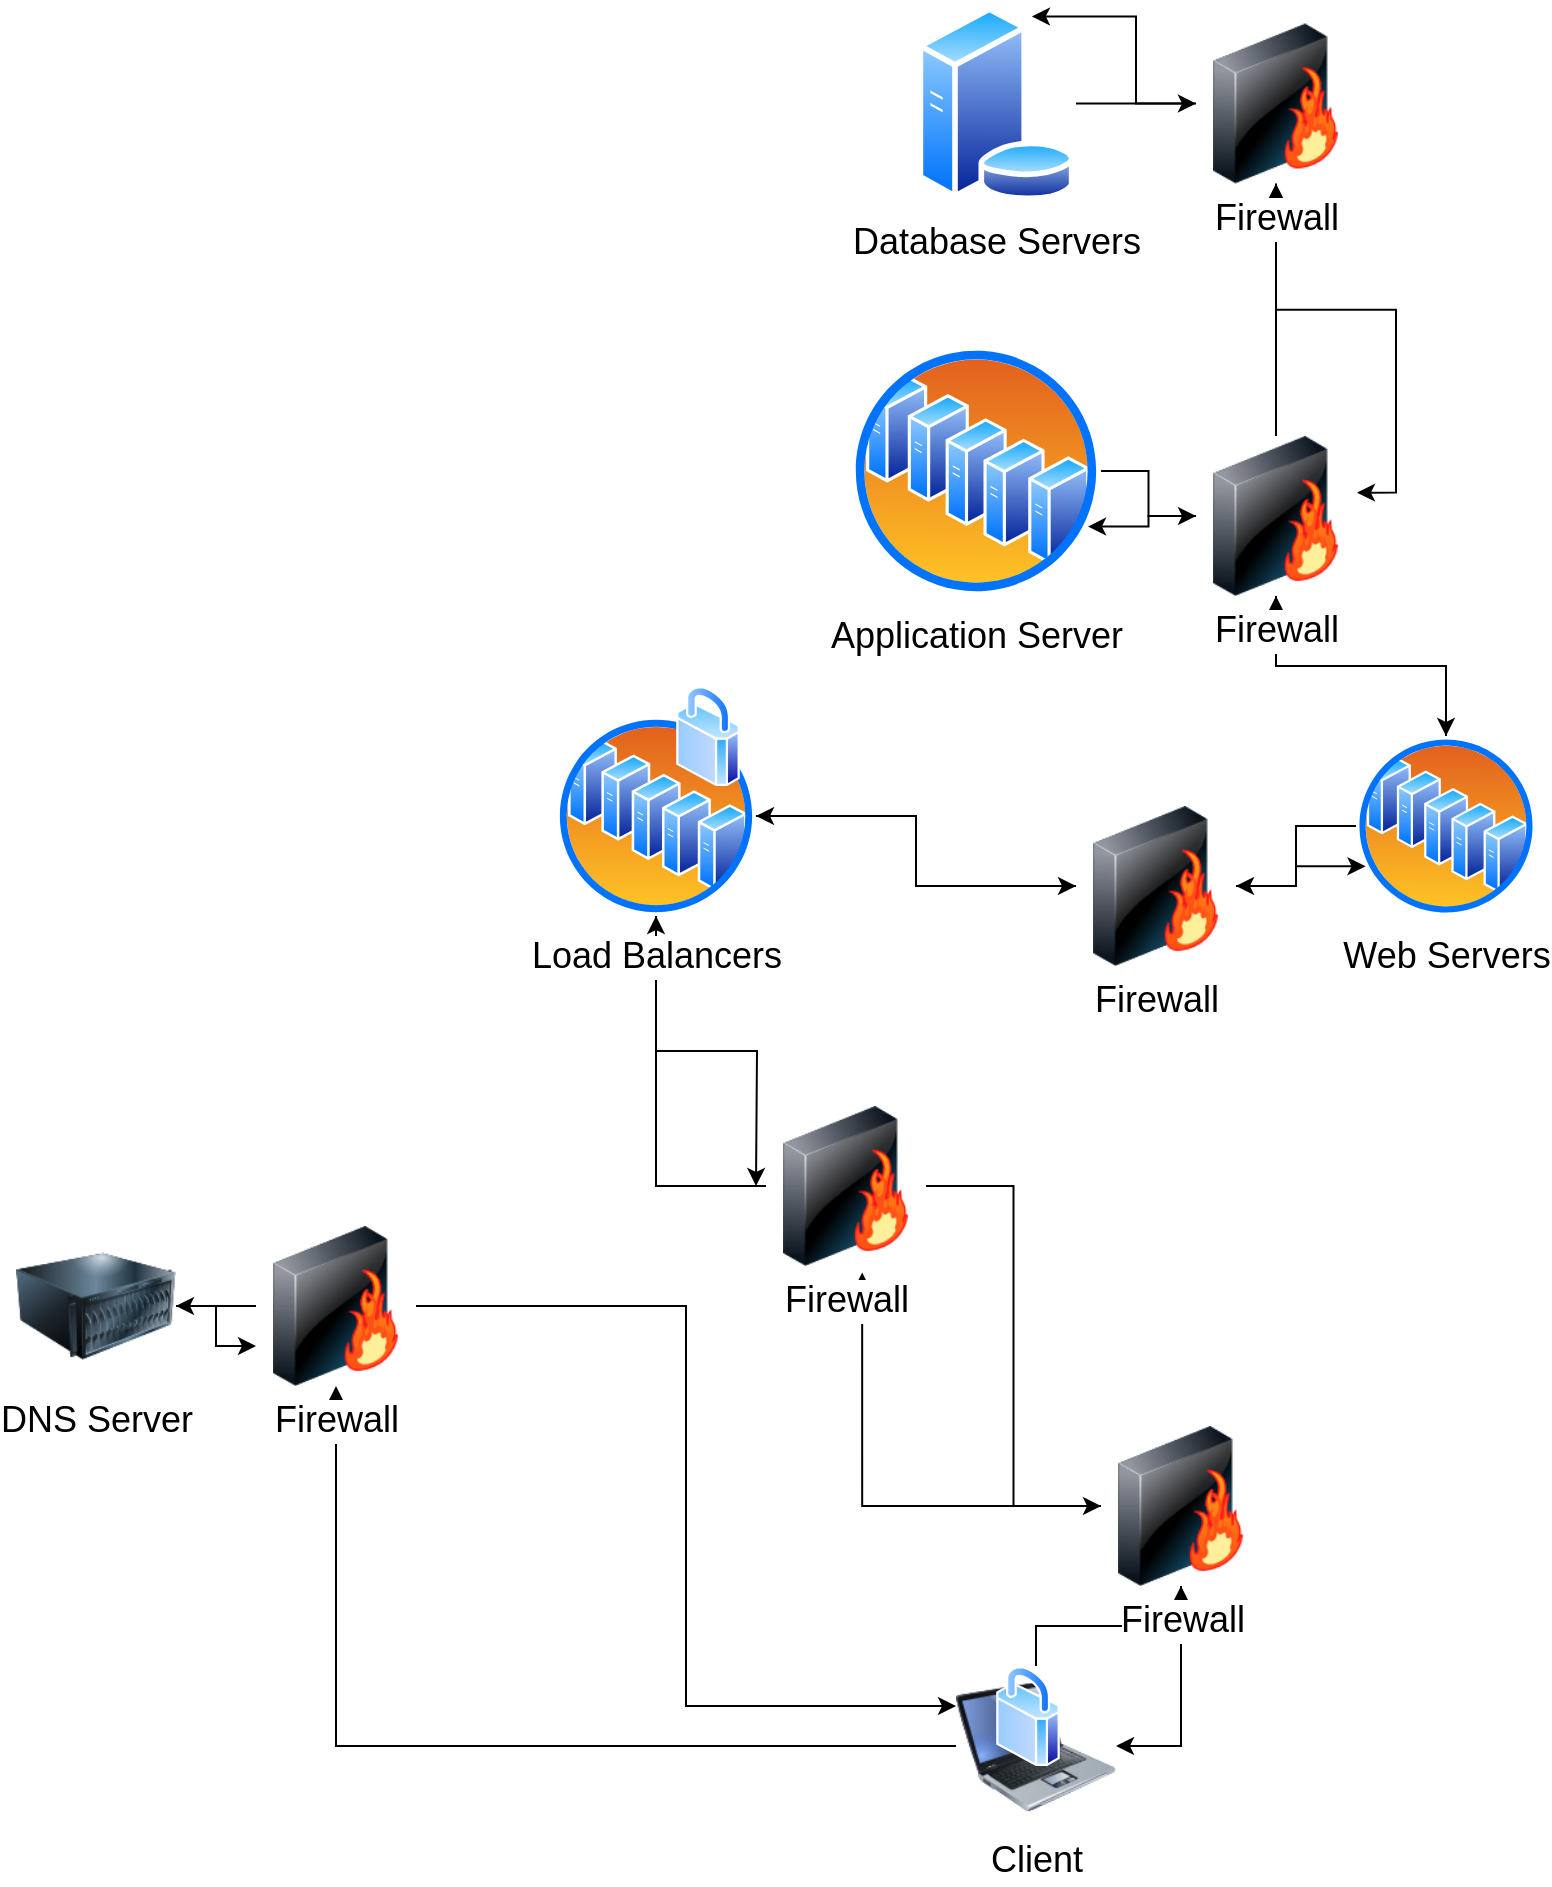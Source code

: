 <mxfile version="20.4.0" type="github">
  <diagram id="JX267tmkFyanEfetOF3x" name="Page-1">
    <mxGraphModel dx="936" dy="582" grid="1" gridSize="10" guides="1" tooltips="1" connect="1" arrows="1" fold="1" page="1" pageScale="1" pageWidth="850" pageHeight="1100" math="0" shadow="0">
      <root>
        <mxCell id="0" />
        <mxCell id="1" parent="0" />
        <mxCell id="OCpMYhBF6vP6gSi63RK3-14" style="edgeStyle=orthogonalEdgeStyle;rounded=0;orthogonalLoop=1;jettySize=auto;html=1;fontSize=18;" edge="1" parent="1" source="fUVvN42I4j-7IPn_Yf2B-1" target="fUVvN42I4j-7IPn_Yf2B-4">
          <mxGeometry relative="1" as="geometry" />
        </mxCell>
        <mxCell id="OCpMYhBF6vP6gSi63RK3-18" style="edgeStyle=orthogonalEdgeStyle;rounded=0;orthogonalLoop=1;jettySize=auto;html=1;fontSize=18;" edge="1" parent="1" source="fUVvN42I4j-7IPn_Yf2B-1" target="fUVvN42I4j-7IPn_Yf2B-3">
          <mxGeometry relative="1" as="geometry" />
        </mxCell>
        <mxCell id="fUVvN42I4j-7IPn_Yf2B-1" value="&lt;font style=&quot;font-size: 18px;&quot;&gt;Client&lt;/font&gt;" style="image;html=1;image=img/lib/clip_art/computers/Laptop_128x128.png" parent="1" vertex="1">
          <mxGeometry x="480" y="840" width="80" height="80" as="geometry" />
        </mxCell>
        <mxCell id="OCpMYhBF6vP6gSi63RK3-16" style="edgeStyle=orthogonalEdgeStyle;rounded=0;orthogonalLoop=1;jettySize=auto;html=1;entryX=0;entryY=0.75;entryDx=0;entryDy=0;fontSize=18;" edge="1" parent="1" source="fUVvN42I4j-7IPn_Yf2B-2" target="fUVvN42I4j-7IPn_Yf2B-4">
          <mxGeometry relative="1" as="geometry" />
        </mxCell>
        <mxCell id="fUVvN42I4j-7IPn_Yf2B-2" value="&lt;font style=&quot;font-size: 18px;&quot;&gt;DNS Server&lt;/font&gt;" style="image;html=1;image=img/lib/clip_art/computers/Server_128x128.png" parent="1" vertex="1">
          <mxGeometry x="10" y="620" width="80" height="80" as="geometry" />
        </mxCell>
        <mxCell id="OCpMYhBF6vP6gSi63RK3-19" style="edgeStyle=orthogonalEdgeStyle;rounded=0;orthogonalLoop=1;jettySize=auto;html=1;entryX=0.601;entryY=1.041;entryDx=0;entryDy=0;entryPerimeter=0;fontSize=18;" edge="1" parent="1" source="fUVvN42I4j-7IPn_Yf2B-3" target="fUVvN42I4j-7IPn_Yf2B-10">
          <mxGeometry relative="1" as="geometry" />
        </mxCell>
        <mxCell id="OCpMYhBF6vP6gSi63RK3-42" style="edgeStyle=orthogonalEdgeStyle;rounded=0;orthogonalLoop=1;jettySize=auto;html=1;entryX=1;entryY=0.5;entryDx=0;entryDy=0;fontSize=18;" edge="1" parent="1" source="fUVvN42I4j-7IPn_Yf2B-3" target="fUVvN42I4j-7IPn_Yf2B-1">
          <mxGeometry relative="1" as="geometry" />
        </mxCell>
        <mxCell id="fUVvN42I4j-7IPn_Yf2B-3" value="&lt;font style=&quot;font-size: 18px;&quot;&gt;Firewall&lt;/font&gt;" style="image;html=1;image=img/lib/clip_art/networking/Firewall-page1_128x128.png" parent="1" vertex="1">
          <mxGeometry x="552.5" y="720" width="80" height="80" as="geometry" />
        </mxCell>
        <mxCell id="OCpMYhBF6vP6gSi63RK3-15" style="edgeStyle=orthogonalEdgeStyle;rounded=0;orthogonalLoop=1;jettySize=auto;html=1;exitX=0;exitY=0.5;exitDx=0;exitDy=0;fontSize=18;" edge="1" parent="1" source="fUVvN42I4j-7IPn_Yf2B-4" target="fUVvN42I4j-7IPn_Yf2B-2">
          <mxGeometry relative="1" as="geometry" />
        </mxCell>
        <mxCell id="OCpMYhBF6vP6gSi63RK3-17" style="edgeStyle=orthogonalEdgeStyle;rounded=0;orthogonalLoop=1;jettySize=auto;html=1;entryX=0;entryY=0.25;entryDx=0;entryDy=0;fontSize=18;" edge="1" parent="1" source="fUVvN42I4j-7IPn_Yf2B-4" target="fUVvN42I4j-7IPn_Yf2B-1">
          <mxGeometry relative="1" as="geometry" />
        </mxCell>
        <mxCell id="fUVvN42I4j-7IPn_Yf2B-4" value="&lt;font style=&quot;font-size: 18px;&quot;&gt;Firewall&lt;/font&gt;" style="image;html=1;image=img/lib/clip_art/networking/Firewall-page1_128x128.png" parent="1" vertex="1">
          <mxGeometry x="130" y="620" width="80" height="80" as="geometry" />
        </mxCell>
        <mxCell id="OCpMYhBF6vP6gSi63RK3-20" style="edgeStyle=orthogonalEdgeStyle;rounded=0;orthogonalLoop=1;jettySize=auto;html=1;fontSize=18;" edge="1" parent="1" source="fUVvN42I4j-7IPn_Yf2B-10" target="fUVvN42I4j-7IPn_Yf2B-13">
          <mxGeometry relative="1" as="geometry" />
        </mxCell>
        <mxCell id="OCpMYhBF6vP6gSi63RK3-38" style="edgeStyle=orthogonalEdgeStyle;rounded=0;orthogonalLoop=1;jettySize=auto;html=1;entryX=0;entryY=0.5;entryDx=0;entryDy=0;fontSize=18;" edge="1" parent="1" source="fUVvN42I4j-7IPn_Yf2B-10" target="fUVvN42I4j-7IPn_Yf2B-3">
          <mxGeometry relative="1" as="geometry" />
        </mxCell>
        <mxCell id="fUVvN42I4j-7IPn_Yf2B-10" value="&lt;font style=&quot;font-size: 18px;&quot;&gt;Firewall&lt;/font&gt;" style="image;html=1;image=img/lib/clip_art/networking/Firewall-page1_128x128.png" parent="1" vertex="1">
          <mxGeometry x="385" y="560" width="80" height="80" as="geometry" />
        </mxCell>
        <mxCell id="OCpMYhBF6vP6gSi63RK3-23" style="edgeStyle=orthogonalEdgeStyle;rounded=0;orthogonalLoop=1;jettySize=auto;html=1;fontSize=18;" edge="1" parent="1" source="fUVvN42I4j-7IPn_Yf2B-12" target="OCpMYhBF6vP6gSi63RK3-8">
          <mxGeometry relative="1" as="geometry" />
        </mxCell>
        <mxCell id="OCpMYhBF6vP6gSi63RK3-35" style="edgeStyle=orthogonalEdgeStyle;rounded=0;orthogonalLoop=1;jettySize=auto;html=1;fontSize=18;" edge="1" parent="1" source="fUVvN42I4j-7IPn_Yf2B-12" target="OCpMYhBF6vP6gSi63RK3-7">
          <mxGeometry relative="1" as="geometry" />
        </mxCell>
        <mxCell id="fUVvN42I4j-7IPn_Yf2B-12" value="&lt;font style=&quot;font-size: 18px;&quot;&gt;Web Servers&lt;/font&gt;" style="aspect=fixed;perimeter=ellipsePerimeter;html=1;align=center;shadow=0;dashed=0;spacingTop=3;image;image=img/lib/active_directory/server_farm.svg;" parent="1" vertex="1">
          <mxGeometry x="680" y="375" width="90" height="90" as="geometry" />
        </mxCell>
        <mxCell id="OCpMYhBF6vP6gSi63RK3-21" style="edgeStyle=orthogonalEdgeStyle;rounded=0;orthogonalLoop=1;jettySize=auto;html=1;fontSize=18;" edge="1" parent="1" source="fUVvN42I4j-7IPn_Yf2B-13" target="OCpMYhBF6vP6gSi63RK3-7">
          <mxGeometry relative="1" as="geometry" />
        </mxCell>
        <mxCell id="OCpMYhBF6vP6gSi63RK3-37" style="edgeStyle=orthogonalEdgeStyle;rounded=0;orthogonalLoop=1;jettySize=auto;html=1;fontSize=18;" edge="1" parent="1" source="fUVvN42I4j-7IPn_Yf2B-13">
          <mxGeometry relative="1" as="geometry">
            <mxPoint x="380" y="600" as="targetPoint" />
          </mxGeometry>
        </mxCell>
        <mxCell id="fUVvN42I4j-7IPn_Yf2B-13" value="&lt;font style=&quot;font-size: 18px;&quot;&gt;Load Balancers&lt;/font&gt;" style="aspect=fixed;perimeter=ellipsePerimeter;html=1;align=center;shadow=0;dashed=0;spacingTop=3;image;image=img/lib/active_directory/server_farm.svg;" parent="1" vertex="1">
          <mxGeometry x="280" y="365" width="100" height="100" as="geometry" />
        </mxCell>
        <mxCell id="OCpMYhBF6vP6gSi63RK3-30" style="edgeStyle=orthogonalEdgeStyle;rounded=0;orthogonalLoop=1;jettySize=auto;html=1;fontSize=18;" edge="1" parent="1" source="fUVvN42I4j-7IPn_Yf2B-14" target="OCpMYhBF6vP6gSi63RK3-9">
          <mxGeometry relative="1" as="geometry" />
        </mxCell>
        <mxCell id="fUVvN42I4j-7IPn_Yf2B-14" value="&lt;font style=&quot;font-size: 18px;&quot;&gt;Database Servers&lt;/font&gt;" style="aspect=fixed;perimeter=ellipsePerimeter;html=1;align=center;shadow=0;dashed=0;spacingTop=3;image;image=img/lib/active_directory/database_server.svg;" parent="1" vertex="1">
          <mxGeometry x="460" y="10" width="80" height="97.56" as="geometry" />
        </mxCell>
        <mxCell id="OCpMYhBF6vP6gSi63RK3-34" style="edgeStyle=orthogonalEdgeStyle;rounded=0;orthogonalLoop=1;jettySize=auto;html=1;fontSize=18;" edge="1" parent="1" source="OCpMYhBF6vP6gSi63RK3-5" target="OCpMYhBF6vP6gSi63RK3-8">
          <mxGeometry relative="1" as="geometry" />
        </mxCell>
        <mxCell id="OCpMYhBF6vP6gSi63RK3-5" value="&lt;font style=&quot;font-size: 18px;&quot;&gt;Application Server&lt;/font&gt;" style="aspect=fixed;perimeter=ellipsePerimeter;html=1;align=center;shadow=0;dashed=0;spacingTop=3;image;image=img/lib/active_directory/server_farm.svg;" vertex="1" parent="1">
          <mxGeometry x="427.5" y="180" width="125" height="125" as="geometry" />
        </mxCell>
        <mxCell id="OCpMYhBF6vP6gSi63RK3-22" style="edgeStyle=orthogonalEdgeStyle;rounded=0;orthogonalLoop=1;jettySize=auto;html=1;exitX=1;exitY=0.5;exitDx=0;exitDy=0;entryX=0;entryY=0.75;entryDx=0;entryDy=0;fontSize=18;" edge="1" parent="1" source="OCpMYhBF6vP6gSi63RK3-7" target="fUVvN42I4j-7IPn_Yf2B-12">
          <mxGeometry relative="1" as="geometry" />
        </mxCell>
        <mxCell id="OCpMYhBF6vP6gSi63RK3-36" style="edgeStyle=orthogonalEdgeStyle;rounded=0;orthogonalLoop=1;jettySize=auto;html=1;entryX=1;entryY=0.5;entryDx=0;entryDy=0;fontSize=18;" edge="1" parent="1" source="OCpMYhBF6vP6gSi63RK3-7" target="fUVvN42I4j-7IPn_Yf2B-13">
          <mxGeometry relative="1" as="geometry" />
        </mxCell>
        <mxCell id="OCpMYhBF6vP6gSi63RK3-7" value="&lt;font style=&quot;font-size: 18px;&quot;&gt;Firewall&lt;/font&gt;" style="image;html=1;image=img/lib/clip_art/networking/Firewall-page1_128x128.png" vertex="1" parent="1">
          <mxGeometry x="540" y="410" width="80" height="80" as="geometry" />
        </mxCell>
        <mxCell id="OCpMYhBF6vP6gSi63RK3-32" style="edgeStyle=orthogonalEdgeStyle;rounded=0;orthogonalLoop=1;jettySize=auto;html=1;entryX=0.5;entryY=0;entryDx=0;entryDy=0;fontSize=18;" edge="1" parent="1" source="OCpMYhBF6vP6gSi63RK3-8" target="fUVvN42I4j-7IPn_Yf2B-12">
          <mxGeometry relative="1" as="geometry" />
        </mxCell>
        <mxCell id="OCpMYhBF6vP6gSi63RK3-33" style="edgeStyle=orthogonalEdgeStyle;rounded=0;orthogonalLoop=1;jettySize=auto;html=1;entryX=1;entryY=0.75;entryDx=0;entryDy=0;fontSize=18;" edge="1" parent="1" source="OCpMYhBF6vP6gSi63RK3-8" target="OCpMYhBF6vP6gSi63RK3-5">
          <mxGeometry relative="1" as="geometry" />
        </mxCell>
        <mxCell id="OCpMYhBF6vP6gSi63RK3-43" style="edgeStyle=orthogonalEdgeStyle;rounded=0;orthogonalLoop=1;jettySize=auto;html=1;fontSize=18;" edge="1" parent="1" source="OCpMYhBF6vP6gSi63RK3-8" target="OCpMYhBF6vP6gSi63RK3-9">
          <mxGeometry relative="1" as="geometry" />
        </mxCell>
        <mxCell id="OCpMYhBF6vP6gSi63RK3-8" value="&lt;font style=&quot;font-size: 18px;&quot;&gt;Firewall&lt;/font&gt;" style="image;html=1;image=img/lib/clip_art/networking/Firewall-page1_128x128.png" vertex="1" parent="1">
          <mxGeometry x="600" y="225" width="80" height="80" as="geometry" />
        </mxCell>
        <mxCell id="OCpMYhBF6vP6gSi63RK3-44" style="edgeStyle=orthogonalEdgeStyle;rounded=0;orthogonalLoop=1;jettySize=auto;html=1;entryX=1.006;entryY=0.354;entryDx=0;entryDy=0;entryPerimeter=0;fontSize=18;" edge="1" parent="1" source="OCpMYhBF6vP6gSi63RK3-9" target="OCpMYhBF6vP6gSi63RK3-8">
          <mxGeometry relative="1" as="geometry" />
        </mxCell>
        <mxCell id="OCpMYhBF6vP6gSi63RK3-46" style="edgeStyle=orthogonalEdgeStyle;rounded=0;orthogonalLoop=1;jettySize=auto;html=1;entryX=0.75;entryY=0;entryDx=0;entryDy=0;fontSize=18;" edge="1" parent="1" source="OCpMYhBF6vP6gSi63RK3-9" target="fUVvN42I4j-7IPn_Yf2B-14">
          <mxGeometry relative="1" as="geometry" />
        </mxCell>
        <mxCell id="OCpMYhBF6vP6gSi63RK3-9" value="&lt;font style=&quot;font-size: 18px;&quot;&gt;Firewall&lt;/font&gt;" style="image;html=1;image=img/lib/clip_art/networking/Firewall-page1_128x128.png" vertex="1" parent="1">
          <mxGeometry x="600" y="18.78" width="80" height="80" as="geometry" />
        </mxCell>
        <mxCell id="OCpMYhBF6vP6gSi63RK3-10" value="" style="aspect=fixed;perimeter=ellipsePerimeter;html=1;align=center;shadow=0;dashed=0;spacingTop=3;image;image=img/lib/active_directory/secure.svg;fontSize=18;" vertex="1" parent="1">
          <mxGeometry x="340" y="350" width="32" height="50" as="geometry" />
        </mxCell>
        <mxCell id="OCpMYhBF6vP6gSi63RK3-49" value="" style="aspect=fixed;perimeter=ellipsePerimeter;html=1;align=center;shadow=0;dashed=0;spacingTop=3;image;image=img/lib/active_directory/secure.svg;fontSize=18;" vertex="1" parent="1">
          <mxGeometry x="500" y="840" width="32" height="50" as="geometry" />
        </mxCell>
      </root>
    </mxGraphModel>
  </diagram>
</mxfile>
